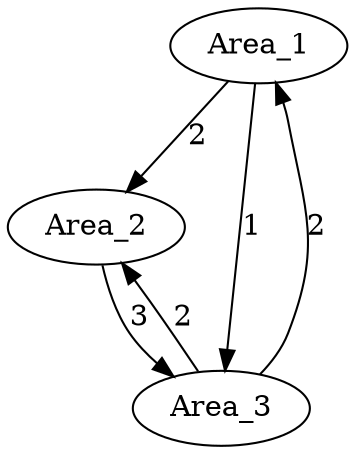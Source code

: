 // test
digraph example {
	Area_1 -> Area_2 [label=2]
	Area_2 -> Area_3 [label=3]
	Area_3 -> Area_2 [label=2]
	Area_3 -> Area_1 [label=2]
	Area_1 -> Area_3 [label=1]
}
